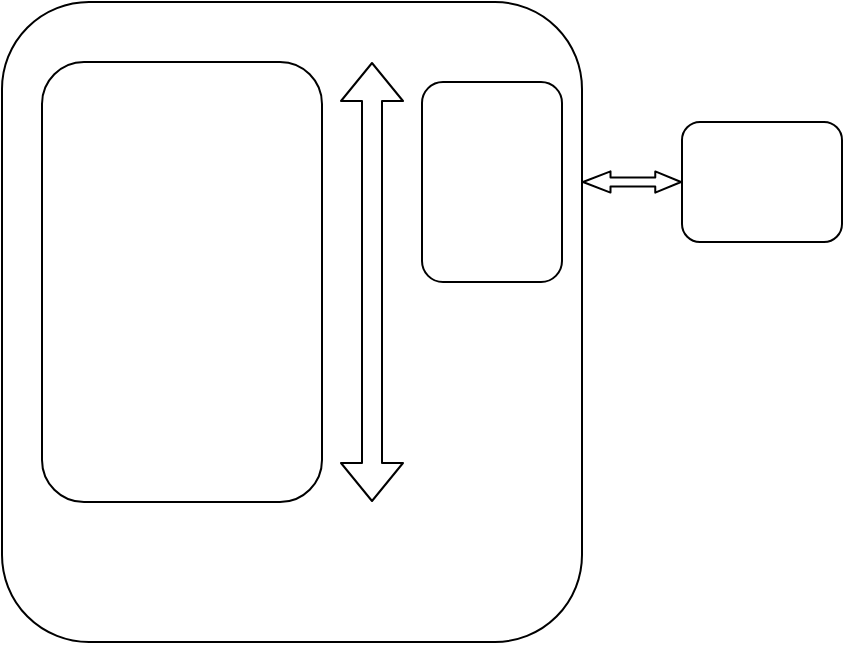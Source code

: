 <mxfile version="14.7.3" type="github">
  <diagram name="Page-1" id="099fd60b-425b-db50-ffb0-6b813814b670">
    <mxGraphModel dx="981" dy="630" grid="1" gridSize="10" guides="1" tooltips="1" connect="1" arrows="1" fold="1" page="1" pageScale="1" pageWidth="850" pageHeight="1100" background="none" math="0" shadow="0">
      <root>
        <mxCell id="0" />
        <mxCell id="1" parent="0" />
        <mxCell id="kZ0rc5ilwYTz65Z8G2SR-1" value="" style="rounded=1;whiteSpace=wrap;html=1;" vertex="1" parent="1">
          <mxGeometry x="310" y="370" width="290" height="320" as="geometry" />
        </mxCell>
        <mxCell id="kZ0rc5ilwYTz65Z8G2SR-2" value="" style="rounded=1;whiteSpace=wrap;html=1;" vertex="1" parent="1">
          <mxGeometry x="520" y="410" width="70" height="100" as="geometry" />
        </mxCell>
        <mxCell id="kZ0rc5ilwYTz65Z8G2SR-3" value="" style="rounded=1;whiteSpace=wrap;html=1;" vertex="1" parent="1">
          <mxGeometry x="650" y="430" width="80" height="60" as="geometry" />
        </mxCell>
        <mxCell id="kZ0rc5ilwYTz65Z8G2SR-4" value="" style="rounded=1;whiteSpace=wrap;html=1;" vertex="1" parent="1">
          <mxGeometry x="330" y="400" width="140" height="220" as="geometry" />
        </mxCell>
        <mxCell id="kZ0rc5ilwYTz65Z8G2SR-7" value="" style="shape=flexArrow;endArrow=classic;startArrow=classic;html=1;" edge="1" parent="1">
          <mxGeometry width="100" height="100" relative="1" as="geometry">
            <mxPoint x="495" y="620" as="sourcePoint" />
            <mxPoint x="495" y="400" as="targetPoint" />
          </mxGeometry>
        </mxCell>
        <mxCell id="kZ0rc5ilwYTz65Z8G2SR-8" value="" style="shape=flexArrow;endArrow=classic;startArrow=classic;html=1;entryX=0;entryY=0.5;entryDx=0;entryDy=0;startWidth=5.177;startSize=4.252;endWidth=5.177;endSize=3.957;width=4.43;" edge="1" parent="1">
          <mxGeometry width="100" height="100" relative="1" as="geometry">
            <mxPoint x="600" y="460" as="sourcePoint" />
            <mxPoint x="650" y="460" as="targetPoint" />
          </mxGeometry>
        </mxCell>
      </root>
    </mxGraphModel>
  </diagram>
</mxfile>
